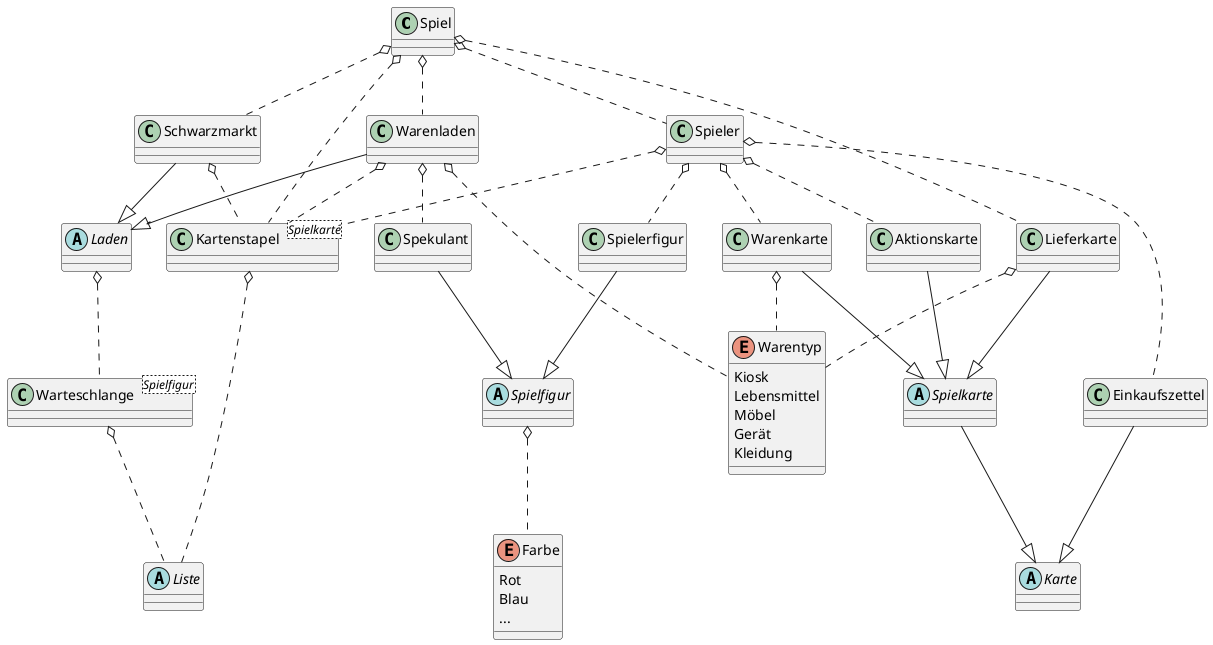 @startuml
' Einstellungen:
' skinparam dpi 300
' skinparam handwritten true
' skinparam monochrome true
' skinparam linetype polyline
' skinparam linetype ortho
' hide <<myStyle>> stereotype
' skinparam ClassBorderColor<<myStyle>> Black

' Klassen
class Spiel
class Spieler
class Spekulant
class Spielerfigur
abstract class Spielfigur
abstract class Liste
class Kartenstapel<Spielkarte>
class Warteschlange<Spielfigur>
abstract class Karte
abstract class Spielkarte
class Einkaufszettel
class Warenkarte
class Lieferkarte
class Aktionskarte
abstract class Laden
class Warenladen
class Schwarzmarkt

enum Warentyp
enum Farbe

enum Warentyp {
    Kiosk
    Lebensmittel
    Möbel
    Gerät
    Kleidung
}
enum Farbe {
    Rot
    Blau
    ...
}

' Klassen-Beziehungen
Spiel o.. Spieler
Spieler o.. Spielerfigur

Spekulant --|> Spielfigur
Spielerfigur --|> Spielfigur

Kartenstapel o.. Liste
Warteschlange o.. Liste

Einkaufszettel --|> Karte
Spielkarte --|> Karte
Warenkarte --|> Spielkarte
Lieferkarte --|> Spielkarte
Aktionskarte --|> Spielkarte

Schwarzmarkt --|> Laden
Warenladen --|> Laden
Warenladen o.. Spekulant

Warenkarte o.. Warentyp
Lieferkarte o.. Warentyp

Spieler o.. Einkaufszettel
Spieler o.. Aktionskarte
Spieler o.. Warenkarte

Spiel o.. Lieferkarte
Spiel o.. Warenladen
Spiel o.. Schwarzmarkt

Warenladen o.. Warentyp

Laden o.. Warteschlange

Spielfigur o.. Farbe

Spiel o.. Kartenstapel
Spieler o.. Kartenstapel
Warenladen o.. Kartenstapel
Schwarzmarkt o.. Kartenstapel

' Spielerfigur --> Spieler
' Spekulant --> Schwarzmarkt
@enduml